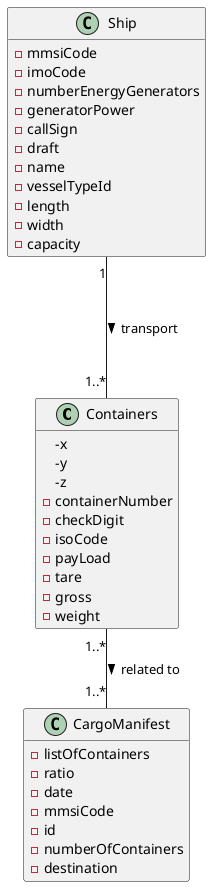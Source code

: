 @startuml
'https://plantuml.com/class-diagram

hide methods

class Containers {
-x
-y
-z
-containerNumber
-checkDigit
-isoCode
-payLoad
-tare
-gross
-weight
}

class CargoManifest {
-listOfContainers
-ratio
-date
-mmsiCode
-id
-numberOfContainers
-destination
}

class Ship {
-mmsiCode
-imoCode
-numberEnergyGenerators
-generatorPower
-callSign
-draft
-name
-vesselTypeId
-length
-width
-capacity
}


Containers "1..*"--"1..*" CargoManifest: related to >

Ship "1"---"1..*" Containers : transport >


@enduml